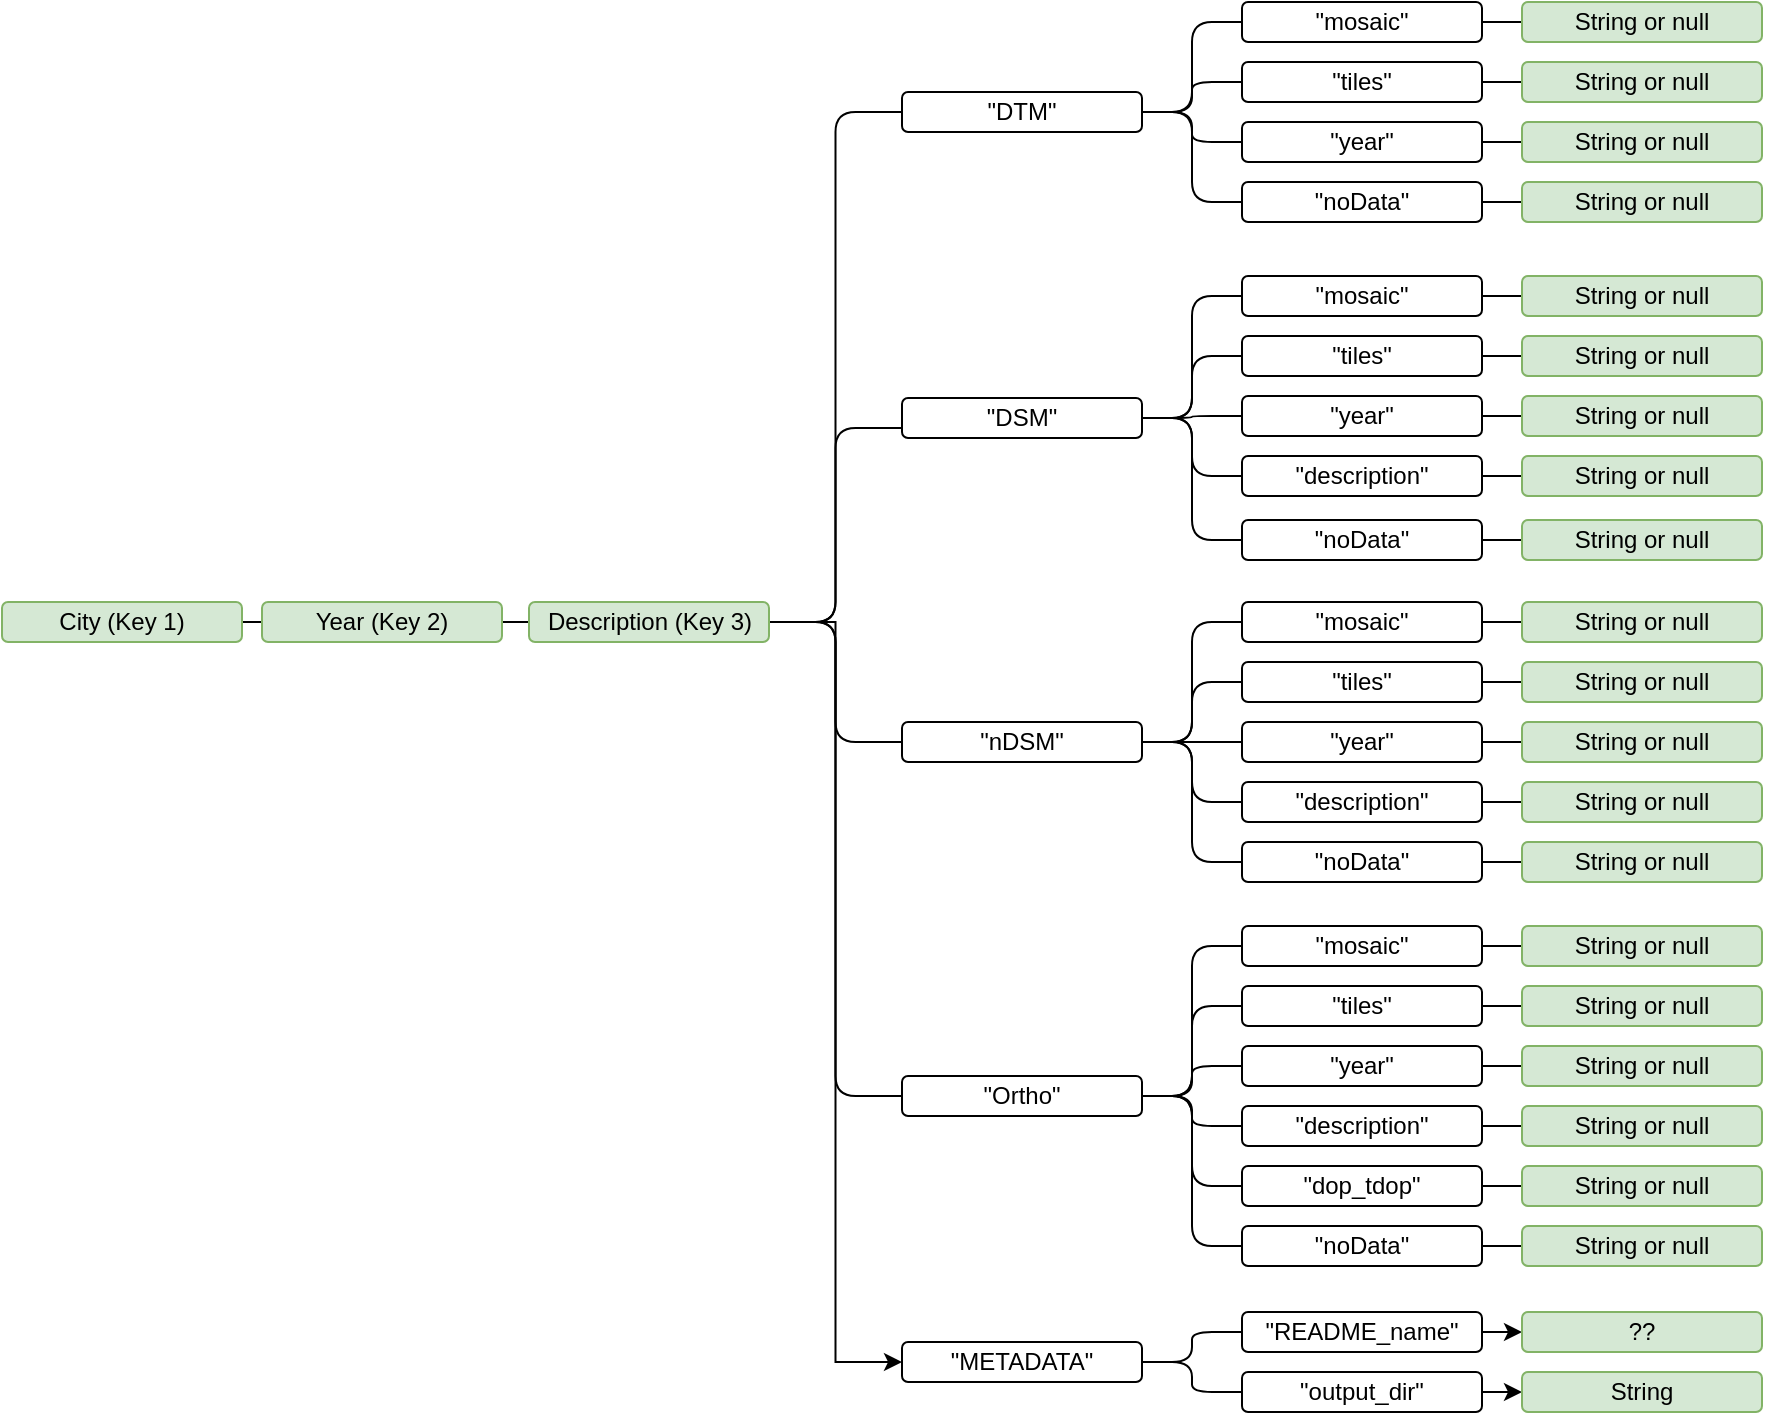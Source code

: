 <mxfile version="21.6.1" type="device">
  <diagram name="Seite-1" id="mloGl1FZkG6j8YJljajt">
    <mxGraphModel dx="1002" dy="1780" grid="1" gridSize="10" guides="1" tooltips="1" connect="1" arrows="1" fold="1" page="1" pageScale="1" pageWidth="827" pageHeight="1169" math="0" shadow="0">
      <root>
        <mxCell id="0" />
        <mxCell id="1" parent="0" />
        <mxCell id="_H1MacVeB-hTNpFYSpCH-32" style="edgeStyle=orthogonalEdgeStyle;orthogonalLoop=1;jettySize=auto;html=1;exitX=1;exitY=0.5;exitDx=0;exitDy=0;entryX=0;entryY=0.5;entryDx=0;entryDy=0;strokeColor=default;curved=1;startArrow=none;startFill=0;endArrow=none;endFill=0;" parent="1" source="_H1MacVeB-hTNpFYSpCH-1" target="_H1MacVeB-hTNpFYSpCH-3" edge="1">
          <mxGeometry relative="1" as="geometry" />
        </mxCell>
        <mxCell id="_H1MacVeB-hTNpFYSpCH-1" value="City (Key 1)" style="rounded=1;whiteSpace=wrap;html=1;strokeColor=#82b366;fillColor=#d5e8d4;" parent="1" vertex="1">
          <mxGeometry x="40" y="180" width="120" height="20" as="geometry" />
        </mxCell>
        <mxCell id="_H1MacVeB-hTNpFYSpCH-33" style="edgeStyle=orthogonalEdgeStyle;orthogonalLoop=1;jettySize=auto;html=1;exitX=1;exitY=0.5;exitDx=0;exitDy=0;entryX=0;entryY=0.5;entryDx=0;entryDy=0;strokeColor=default;endArrow=none;endFill=0;rounded=1;" parent="1" source="_H1MacVeB-hTNpFYSpCH-3" target="_H1MacVeB-hTNpFYSpCH-4" edge="1">
          <mxGeometry relative="1" as="geometry" />
        </mxCell>
        <mxCell id="_H1MacVeB-hTNpFYSpCH-3" value="Year (Key 2)" style="rounded=1;whiteSpace=wrap;html=1;strokeColor=#82b366;fillColor=#d5e8d4;" parent="1" vertex="1">
          <mxGeometry x="170" y="180" width="120" height="20" as="geometry" />
        </mxCell>
        <mxCell id="_H1MacVeB-hTNpFYSpCH-34" style="edgeStyle=orthogonalEdgeStyle;orthogonalLoop=1;jettySize=auto;html=1;exitX=1;exitY=0.5;exitDx=0;exitDy=0;entryX=0;entryY=0.5;entryDx=0;entryDy=0;strokeColor=default;endArrow=none;endFill=0;rounded=1;" parent="1" source="_H1MacVeB-hTNpFYSpCH-4" target="_H1MacVeB-hTNpFYSpCH-5" edge="1">
          <mxGeometry relative="1" as="geometry" />
        </mxCell>
        <mxCell id="_H1MacVeB-hTNpFYSpCH-35" style="edgeStyle=orthogonalEdgeStyle;orthogonalLoop=1;jettySize=auto;html=1;exitX=1;exitY=0.5;exitDx=0;exitDy=0;entryX=0;entryY=0.75;entryDx=0;entryDy=0;strokeColor=default;endArrow=none;endFill=0;rounded=1;" parent="1" source="_H1MacVeB-hTNpFYSpCH-4" target="_H1MacVeB-hTNpFYSpCH-6" edge="1">
          <mxGeometry relative="1" as="geometry" />
        </mxCell>
        <mxCell id="_H1MacVeB-hTNpFYSpCH-36" style="edgeStyle=orthogonalEdgeStyle;orthogonalLoop=1;jettySize=auto;html=1;exitX=1;exitY=0.5;exitDx=0;exitDy=0;entryX=0;entryY=0.5;entryDx=0;entryDy=0;strokeColor=default;endArrow=none;endFill=0;rounded=1;" parent="1" source="_H1MacVeB-hTNpFYSpCH-4" target="_H1MacVeB-hTNpFYSpCH-7" edge="1">
          <mxGeometry relative="1" as="geometry" />
        </mxCell>
        <mxCell id="_H1MacVeB-hTNpFYSpCH-37" style="edgeStyle=orthogonalEdgeStyle;orthogonalLoop=1;jettySize=auto;html=1;exitX=1;exitY=0.5;exitDx=0;exitDy=0;entryX=0;entryY=0.5;entryDx=0;entryDy=0;strokeColor=default;endArrow=none;endFill=0;rounded=1;" parent="1" source="_H1MacVeB-hTNpFYSpCH-4" target="_H1MacVeB-hTNpFYSpCH-8" edge="1">
          <mxGeometry relative="1" as="geometry" />
        </mxCell>
        <mxCell id="Qochi8s055zn3npeWH5I-11" style="edgeStyle=orthogonalEdgeStyle;rounded=0;orthogonalLoop=1;jettySize=auto;html=1;exitX=1;exitY=0.5;exitDx=0;exitDy=0;entryX=0;entryY=0.5;entryDx=0;entryDy=0;" parent="1" source="_H1MacVeB-hTNpFYSpCH-4" target="Qochi8s055zn3npeWH5I-1" edge="1">
          <mxGeometry relative="1" as="geometry" />
        </mxCell>
        <mxCell id="_H1MacVeB-hTNpFYSpCH-4" value="Description (Key 3)" style="rounded=1;whiteSpace=wrap;html=1;strokeColor=#82b366;fillColor=#d5e8d4;" parent="1" vertex="1">
          <mxGeometry x="303.5" y="180" width="120" height="20" as="geometry" />
        </mxCell>
        <mxCell id="_H1MacVeB-hTNpFYSpCH-38" style="edgeStyle=orthogonalEdgeStyle;orthogonalLoop=1;jettySize=auto;html=1;exitX=1;exitY=0.5;exitDx=0;exitDy=0;entryX=0;entryY=0.5;entryDx=0;entryDy=0;strokeColor=default;endArrow=none;endFill=0;rounded=1;" parent="1" source="_H1MacVeB-hTNpFYSpCH-5" target="_H1MacVeB-hTNpFYSpCH-11" edge="1">
          <mxGeometry relative="1" as="geometry" />
        </mxCell>
        <mxCell id="_H1MacVeB-hTNpFYSpCH-39" style="edgeStyle=orthogonalEdgeStyle;orthogonalLoop=1;jettySize=auto;html=1;exitX=1;exitY=0.5;exitDx=0;exitDy=0;entryX=0;entryY=0.5;entryDx=0;entryDy=0;strokeColor=default;endArrow=none;endFill=0;rounded=1;" parent="1" source="_H1MacVeB-hTNpFYSpCH-5" target="_H1MacVeB-hTNpFYSpCH-12" edge="1">
          <mxGeometry relative="1" as="geometry" />
        </mxCell>
        <mxCell id="_H1MacVeB-hTNpFYSpCH-40" style="edgeStyle=orthogonalEdgeStyle;orthogonalLoop=1;jettySize=auto;html=1;exitX=1;exitY=0.5;exitDx=0;exitDy=0;entryX=0;entryY=0.5;entryDx=0;entryDy=0;strokeColor=default;endArrow=none;endFill=0;rounded=1;" parent="1" source="_H1MacVeB-hTNpFYSpCH-5" target="_H1MacVeB-hTNpFYSpCH-13" edge="1">
          <mxGeometry relative="1" as="geometry" />
        </mxCell>
        <mxCell id="HXhDjkl9s9T9HyKSKgx7-106" style="edgeStyle=orthogonalEdgeStyle;rounded=1;orthogonalLoop=1;jettySize=auto;html=1;exitX=1;exitY=0.5;exitDx=0;exitDy=0;entryX=0;entryY=0.5;entryDx=0;entryDy=0;endArrow=none;endFill=0;" parent="1" source="_H1MacVeB-hTNpFYSpCH-5" target="HXhDjkl9s9T9HyKSKgx7-88" edge="1">
          <mxGeometry relative="1" as="geometry" />
        </mxCell>
        <mxCell id="_H1MacVeB-hTNpFYSpCH-5" value="&quot;DTM&quot;" style="rounded=1;whiteSpace=wrap;html=1;strokeColor=default;" parent="1" vertex="1">
          <mxGeometry x="490" y="-75" width="120" height="20" as="geometry" />
        </mxCell>
        <mxCell id="_H1MacVeB-hTNpFYSpCH-41" style="edgeStyle=orthogonalEdgeStyle;orthogonalLoop=1;jettySize=auto;html=1;exitX=1;exitY=0.5;exitDx=0;exitDy=0;entryX=0;entryY=0.5;entryDx=0;entryDy=0;strokeColor=default;endArrow=none;endFill=0;rounded=1;" parent="1" source="_H1MacVeB-hTNpFYSpCH-6" target="_H1MacVeB-hTNpFYSpCH-15" edge="1">
          <mxGeometry relative="1" as="geometry" />
        </mxCell>
        <mxCell id="_H1MacVeB-hTNpFYSpCH-42" style="edgeStyle=orthogonalEdgeStyle;orthogonalLoop=1;jettySize=auto;html=1;exitX=1;exitY=0.5;exitDx=0;exitDy=0;entryX=0;entryY=0.5;entryDx=0;entryDy=0;strokeColor=default;endArrow=none;endFill=0;rounded=1;" parent="1" source="_H1MacVeB-hTNpFYSpCH-6" target="_H1MacVeB-hTNpFYSpCH-16" edge="1">
          <mxGeometry relative="1" as="geometry" />
        </mxCell>
        <mxCell id="_H1MacVeB-hTNpFYSpCH-43" style="edgeStyle=orthogonalEdgeStyle;orthogonalLoop=1;jettySize=auto;html=1;exitX=1;exitY=0.5;exitDx=0;exitDy=0;entryX=0;entryY=0.5;entryDx=0;entryDy=0;strokeColor=default;endArrow=none;endFill=0;rounded=1;" parent="1" source="_H1MacVeB-hTNpFYSpCH-6" target="_H1MacVeB-hTNpFYSpCH-17" edge="1">
          <mxGeometry relative="1" as="geometry" />
        </mxCell>
        <mxCell id="_H1MacVeB-hTNpFYSpCH-44" style="edgeStyle=orthogonalEdgeStyle;orthogonalLoop=1;jettySize=auto;html=1;exitX=1;exitY=0.5;exitDx=0;exitDy=0;entryX=0;entryY=0.5;entryDx=0;entryDy=0;strokeColor=default;endArrow=none;endFill=0;rounded=1;" parent="1" source="_H1MacVeB-hTNpFYSpCH-6" target="_H1MacVeB-hTNpFYSpCH-20" edge="1">
          <mxGeometry relative="1" as="geometry" />
        </mxCell>
        <mxCell id="HXhDjkl9s9T9HyKSKgx7-107" style="edgeStyle=orthogonalEdgeStyle;rounded=1;orthogonalLoop=1;jettySize=auto;html=1;exitX=1;exitY=0.5;exitDx=0;exitDy=0;entryX=0;entryY=0.5;entryDx=0;entryDy=0;endArrow=none;endFill=0;" parent="1" source="_H1MacVeB-hTNpFYSpCH-6" target="HXhDjkl9s9T9HyKSKgx7-92" edge="1">
          <mxGeometry relative="1" as="geometry" />
        </mxCell>
        <mxCell id="_H1MacVeB-hTNpFYSpCH-6" value="&quot;DSM&quot;" style="rounded=1;whiteSpace=wrap;html=1;strokeColor=default;" parent="1" vertex="1">
          <mxGeometry x="490" y="78" width="120" height="20" as="geometry" />
        </mxCell>
        <mxCell id="_H1MacVeB-hTNpFYSpCH-45" style="edgeStyle=orthogonalEdgeStyle;orthogonalLoop=1;jettySize=auto;html=1;exitX=1;exitY=0.5;exitDx=0;exitDy=0;entryX=0;entryY=0.5;entryDx=0;entryDy=0;strokeColor=default;endArrow=none;endFill=0;rounded=1;" parent="1" source="_H1MacVeB-hTNpFYSpCH-7" target="_H1MacVeB-hTNpFYSpCH-21" edge="1">
          <mxGeometry relative="1" as="geometry" />
        </mxCell>
        <mxCell id="_H1MacVeB-hTNpFYSpCH-46" style="edgeStyle=orthogonalEdgeStyle;orthogonalLoop=1;jettySize=auto;html=1;exitX=1;exitY=0.5;exitDx=0;exitDy=0;entryX=0;entryY=0.5;entryDx=0;entryDy=0;strokeColor=default;endArrow=none;endFill=0;rounded=1;" parent="1" source="_H1MacVeB-hTNpFYSpCH-7" target="_H1MacVeB-hTNpFYSpCH-22" edge="1">
          <mxGeometry relative="1" as="geometry" />
        </mxCell>
        <mxCell id="_H1MacVeB-hTNpFYSpCH-47" style="edgeStyle=orthogonalEdgeStyle;orthogonalLoop=1;jettySize=auto;html=1;exitX=1;exitY=0.5;exitDx=0;exitDy=0;entryX=0;entryY=0.5;entryDx=0;entryDy=0;strokeColor=default;endArrow=none;endFill=0;rounded=1;" parent="1" source="_H1MacVeB-hTNpFYSpCH-7" target="_H1MacVeB-hTNpFYSpCH-23" edge="1">
          <mxGeometry relative="1" as="geometry" />
        </mxCell>
        <mxCell id="_H1MacVeB-hTNpFYSpCH-48" style="edgeStyle=orthogonalEdgeStyle;orthogonalLoop=1;jettySize=auto;html=1;exitX=1;exitY=0.5;exitDx=0;exitDy=0;entryX=0;entryY=0.5;entryDx=0;entryDy=0;strokeColor=default;endArrow=none;endFill=0;rounded=1;" parent="1" source="_H1MacVeB-hTNpFYSpCH-7" target="_H1MacVeB-hTNpFYSpCH-24" edge="1">
          <mxGeometry relative="1" as="geometry" />
        </mxCell>
        <mxCell id="HXhDjkl9s9T9HyKSKgx7-108" style="edgeStyle=orthogonalEdgeStyle;rounded=1;orthogonalLoop=1;jettySize=auto;html=1;exitX=1;exitY=0.5;exitDx=0;exitDy=0;entryX=0;entryY=0.5;entryDx=0;entryDy=0;endArrow=none;endFill=0;" parent="1" source="_H1MacVeB-hTNpFYSpCH-7" target="HXhDjkl9s9T9HyKSKgx7-104" edge="1">
          <mxGeometry relative="1" as="geometry" />
        </mxCell>
        <mxCell id="_H1MacVeB-hTNpFYSpCH-7" value="&quot;nDSM&quot;" style="rounded=1;whiteSpace=wrap;html=1;strokeColor=default;" parent="1" vertex="1">
          <mxGeometry x="490" y="240" width="120" height="20" as="geometry" />
        </mxCell>
        <mxCell id="_H1MacVeB-hTNpFYSpCH-49" style="edgeStyle=orthogonalEdgeStyle;orthogonalLoop=1;jettySize=auto;html=1;exitX=1;exitY=0.5;exitDx=0;exitDy=0;entryX=0;entryY=0.5;entryDx=0;entryDy=0;strokeColor=default;endArrow=none;endFill=0;rounded=1;" parent="1" source="_H1MacVeB-hTNpFYSpCH-8" target="_H1MacVeB-hTNpFYSpCH-25" edge="1">
          <mxGeometry relative="1" as="geometry" />
        </mxCell>
        <mxCell id="_H1MacVeB-hTNpFYSpCH-50" style="edgeStyle=orthogonalEdgeStyle;orthogonalLoop=1;jettySize=auto;html=1;exitX=1;exitY=0.5;exitDx=0;exitDy=0;entryX=0;entryY=0.5;entryDx=0;entryDy=0;strokeColor=default;endArrow=none;endFill=0;rounded=1;" parent="1" source="_H1MacVeB-hTNpFYSpCH-8" target="_H1MacVeB-hTNpFYSpCH-26" edge="1">
          <mxGeometry relative="1" as="geometry" />
        </mxCell>
        <mxCell id="_H1MacVeB-hTNpFYSpCH-51" style="edgeStyle=orthogonalEdgeStyle;orthogonalLoop=1;jettySize=auto;html=1;exitX=1;exitY=0.5;exitDx=0;exitDy=0;entryX=0;entryY=0.5;entryDx=0;entryDy=0;strokeColor=default;endArrow=none;endFill=0;rounded=1;" parent="1" source="_H1MacVeB-hTNpFYSpCH-8" target="_H1MacVeB-hTNpFYSpCH-27" edge="1">
          <mxGeometry relative="1" as="geometry" />
        </mxCell>
        <mxCell id="_H1MacVeB-hTNpFYSpCH-52" style="edgeStyle=orthogonalEdgeStyle;orthogonalLoop=1;jettySize=auto;html=1;exitX=1;exitY=0.5;exitDx=0;exitDy=0;entryX=0;entryY=0.5;entryDx=0;entryDy=0;strokeColor=default;endArrow=none;endFill=0;rounded=1;" parent="1" source="_H1MacVeB-hTNpFYSpCH-8" target="_H1MacVeB-hTNpFYSpCH-28" edge="1">
          <mxGeometry relative="1" as="geometry" />
        </mxCell>
        <mxCell id="_H1MacVeB-hTNpFYSpCH-53" style="edgeStyle=orthogonalEdgeStyle;orthogonalLoop=1;jettySize=auto;html=1;exitX=1;exitY=0.5;exitDx=0;exitDy=0;entryX=0;entryY=0.5;entryDx=0;entryDy=0;strokeColor=default;endArrow=none;endFill=0;rounded=1;" parent="1" source="_H1MacVeB-hTNpFYSpCH-8" target="_H1MacVeB-hTNpFYSpCH-29" edge="1">
          <mxGeometry relative="1" as="geometry" />
        </mxCell>
        <mxCell id="HXhDjkl9s9T9HyKSKgx7-109" style="edgeStyle=orthogonalEdgeStyle;rounded=1;orthogonalLoop=1;jettySize=auto;html=1;exitX=1;exitY=0.5;exitDx=0;exitDy=0;entryX=0;entryY=0.5;entryDx=0;entryDy=0;endArrow=none;endFill=0;" parent="1" source="_H1MacVeB-hTNpFYSpCH-8" target="HXhDjkl9s9T9HyKSKgx7-101" edge="1">
          <mxGeometry relative="1" as="geometry" />
        </mxCell>
        <mxCell id="_H1MacVeB-hTNpFYSpCH-8" value="&quot;Ortho&quot;" style="rounded=1;whiteSpace=wrap;html=1;strokeColor=default;" parent="1" vertex="1">
          <mxGeometry x="490" y="417" width="120" height="20" as="geometry" />
        </mxCell>
        <mxCell id="_H1MacVeB-hTNpFYSpCH-72" style="edgeStyle=orthogonalEdgeStyle;rounded=0;orthogonalLoop=1;jettySize=auto;html=1;exitX=1;exitY=0.5;exitDx=0;exitDy=0;entryX=0;entryY=0.5;entryDx=0;entryDy=0;endArrow=none;endFill=0;" parent="1" source="_H1MacVeB-hTNpFYSpCH-11" target="_H1MacVeB-hTNpFYSpCH-54" edge="1">
          <mxGeometry relative="1" as="geometry" />
        </mxCell>
        <mxCell id="_H1MacVeB-hTNpFYSpCH-11" value="&quot;mosaic&quot;" style="rounded=1;whiteSpace=wrap;html=1;strokeColor=default;" parent="1" vertex="1">
          <mxGeometry x="660" y="-120" width="120" height="20" as="geometry" />
        </mxCell>
        <mxCell id="_H1MacVeB-hTNpFYSpCH-73" style="edgeStyle=orthogonalEdgeStyle;rounded=0;orthogonalLoop=1;jettySize=auto;html=1;exitX=1;exitY=0.5;exitDx=0;exitDy=0;entryX=0;entryY=0.5;entryDx=0;entryDy=0;endArrow=none;endFill=0;" parent="1" source="_H1MacVeB-hTNpFYSpCH-12" target="_H1MacVeB-hTNpFYSpCH-55" edge="1">
          <mxGeometry relative="1" as="geometry" />
        </mxCell>
        <mxCell id="_H1MacVeB-hTNpFYSpCH-12" value="&quot;tiles&quot;" style="rounded=1;whiteSpace=wrap;html=1;strokeColor=default;" parent="1" vertex="1">
          <mxGeometry x="660" y="-90" width="120" height="20" as="geometry" />
        </mxCell>
        <mxCell id="_H1MacVeB-hTNpFYSpCH-74" style="edgeStyle=orthogonalEdgeStyle;rounded=0;orthogonalLoop=1;jettySize=auto;html=1;exitX=1;exitY=0.5;exitDx=0;exitDy=0;entryX=0;entryY=0.5;entryDx=0;entryDy=0;endArrow=none;endFill=0;" parent="1" source="_H1MacVeB-hTNpFYSpCH-13" target="_H1MacVeB-hTNpFYSpCH-56" edge="1">
          <mxGeometry relative="1" as="geometry" />
        </mxCell>
        <mxCell id="_H1MacVeB-hTNpFYSpCH-13" value="&quot;year&quot;" style="rounded=1;whiteSpace=wrap;html=1;strokeColor=default;" parent="1" vertex="1">
          <mxGeometry x="660" y="-60" width="120" height="20" as="geometry" />
        </mxCell>
        <mxCell id="_H1MacVeB-hTNpFYSpCH-76" style="edgeStyle=orthogonalEdgeStyle;rounded=0;orthogonalLoop=1;jettySize=auto;html=1;exitX=1;exitY=0.5;exitDx=0;exitDy=0;entryX=0;entryY=0.5;entryDx=0;entryDy=0;endArrow=none;endFill=0;" parent="1" source="_H1MacVeB-hTNpFYSpCH-15" target="_H1MacVeB-hTNpFYSpCH-57" edge="1">
          <mxGeometry relative="1" as="geometry" />
        </mxCell>
        <mxCell id="_H1MacVeB-hTNpFYSpCH-15" value="&quot;mosaic&quot;" style="rounded=1;whiteSpace=wrap;html=1;strokeColor=default;" parent="1" vertex="1">
          <mxGeometry x="660" y="17" width="120" height="20" as="geometry" />
        </mxCell>
        <mxCell id="_H1MacVeB-hTNpFYSpCH-77" style="edgeStyle=orthogonalEdgeStyle;rounded=0;orthogonalLoop=1;jettySize=auto;html=1;exitX=1;exitY=0.5;exitDx=0;exitDy=0;entryX=0;entryY=0.5;entryDx=0;entryDy=0;endArrow=none;endFill=0;" parent="1" source="_H1MacVeB-hTNpFYSpCH-16" target="_H1MacVeB-hTNpFYSpCH-58" edge="1">
          <mxGeometry relative="1" as="geometry" />
        </mxCell>
        <mxCell id="_H1MacVeB-hTNpFYSpCH-16" value="&quot;tiles&quot;" style="rounded=1;whiteSpace=wrap;html=1;strokeColor=default;" parent="1" vertex="1">
          <mxGeometry x="660" y="47" width="120" height="20" as="geometry" />
        </mxCell>
        <mxCell id="_H1MacVeB-hTNpFYSpCH-78" style="edgeStyle=orthogonalEdgeStyle;rounded=0;orthogonalLoop=1;jettySize=auto;html=1;exitX=1;exitY=0.5;exitDx=0;exitDy=0;entryX=0;entryY=0.5;entryDx=0;entryDy=0;endArrow=none;endFill=0;" parent="1" source="_H1MacVeB-hTNpFYSpCH-17" target="_H1MacVeB-hTNpFYSpCH-59" edge="1">
          <mxGeometry relative="1" as="geometry" />
        </mxCell>
        <mxCell id="_H1MacVeB-hTNpFYSpCH-17" value="&quot;year&quot;" style="rounded=1;whiteSpace=wrap;html=1;strokeColor=default;" parent="1" vertex="1">
          <mxGeometry x="660" y="77" width="120" height="20" as="geometry" />
        </mxCell>
        <mxCell id="_H1MacVeB-hTNpFYSpCH-79" style="edgeStyle=orthogonalEdgeStyle;rounded=0;orthogonalLoop=1;jettySize=auto;html=1;exitX=1;exitY=0.5;exitDx=0;exitDy=0;entryX=0;entryY=0.5;entryDx=0;entryDy=0;endArrow=none;endFill=0;" parent="1" source="_H1MacVeB-hTNpFYSpCH-20" target="_H1MacVeB-hTNpFYSpCH-71" edge="1">
          <mxGeometry relative="1" as="geometry" />
        </mxCell>
        <mxCell id="_H1MacVeB-hTNpFYSpCH-20" value="&quot;description&quot;" style="rounded=1;whiteSpace=wrap;html=1;strokeColor=default;" parent="1" vertex="1">
          <mxGeometry x="660" y="107" width="120" height="20" as="geometry" />
        </mxCell>
        <mxCell id="_H1MacVeB-hTNpFYSpCH-80" style="edgeStyle=orthogonalEdgeStyle;rounded=0;orthogonalLoop=1;jettySize=auto;html=1;exitX=1;exitY=0.5;exitDx=0;exitDy=0;entryX=0;entryY=0.5;entryDx=0;entryDy=0;endArrow=none;endFill=0;" parent="1" source="_H1MacVeB-hTNpFYSpCH-21" target="_H1MacVeB-hTNpFYSpCH-60" edge="1">
          <mxGeometry relative="1" as="geometry" />
        </mxCell>
        <mxCell id="_H1MacVeB-hTNpFYSpCH-21" value="&quot;mosaic&quot;" style="rounded=1;whiteSpace=wrap;html=1;strokeColor=default;" parent="1" vertex="1">
          <mxGeometry x="660" y="180" width="120" height="20" as="geometry" />
        </mxCell>
        <mxCell id="_H1MacVeB-hTNpFYSpCH-81" style="edgeStyle=orthogonalEdgeStyle;rounded=0;orthogonalLoop=1;jettySize=auto;html=1;exitX=1;exitY=0.5;exitDx=0;exitDy=0;entryX=0;entryY=0.5;entryDx=0;entryDy=0;endArrow=none;endFill=0;" parent="1" source="_H1MacVeB-hTNpFYSpCH-22" target="_H1MacVeB-hTNpFYSpCH-61" edge="1">
          <mxGeometry relative="1" as="geometry" />
        </mxCell>
        <mxCell id="_H1MacVeB-hTNpFYSpCH-22" value="&quot;tiles&quot;" style="rounded=1;whiteSpace=wrap;html=1;strokeColor=default;" parent="1" vertex="1">
          <mxGeometry x="660" y="210" width="120" height="20" as="geometry" />
        </mxCell>
        <mxCell id="_H1MacVeB-hTNpFYSpCH-82" style="edgeStyle=orthogonalEdgeStyle;rounded=0;orthogonalLoop=1;jettySize=auto;html=1;exitX=1;exitY=0.5;exitDx=0;exitDy=0;entryX=0;entryY=0.5;entryDx=0;entryDy=0;endArrow=none;endFill=0;" parent="1" source="_H1MacVeB-hTNpFYSpCH-23" target="_H1MacVeB-hTNpFYSpCH-62" edge="1">
          <mxGeometry relative="1" as="geometry" />
        </mxCell>
        <mxCell id="_H1MacVeB-hTNpFYSpCH-23" value="&quot;year&quot;" style="rounded=1;whiteSpace=wrap;html=1;strokeColor=default;" parent="1" vertex="1">
          <mxGeometry x="660" y="240" width="120" height="20" as="geometry" />
        </mxCell>
        <mxCell id="_H1MacVeB-hTNpFYSpCH-83" style="edgeStyle=orthogonalEdgeStyle;rounded=0;orthogonalLoop=1;jettySize=auto;html=1;exitX=1;exitY=0.5;exitDx=0;exitDy=0;entryX=0;entryY=0.5;entryDx=0;entryDy=0;endArrow=none;endFill=0;" parent="1" source="_H1MacVeB-hTNpFYSpCH-24" target="_H1MacVeB-hTNpFYSpCH-68" edge="1">
          <mxGeometry relative="1" as="geometry" />
        </mxCell>
        <mxCell id="_H1MacVeB-hTNpFYSpCH-24" value="&quot;description&quot;" style="rounded=1;whiteSpace=wrap;html=1;strokeColor=default;" parent="1" vertex="1">
          <mxGeometry x="660" y="270" width="120" height="20" as="geometry" />
        </mxCell>
        <mxCell id="_H1MacVeB-hTNpFYSpCH-84" style="edgeStyle=orthogonalEdgeStyle;rounded=0;orthogonalLoop=1;jettySize=auto;html=1;exitX=1;exitY=0.5;exitDx=0;exitDy=0;entryX=0;entryY=0.5;entryDx=0;entryDy=0;endArrow=none;endFill=0;" parent="1" source="_H1MacVeB-hTNpFYSpCH-25" target="_H1MacVeB-hTNpFYSpCH-63" edge="1">
          <mxGeometry relative="1" as="geometry" />
        </mxCell>
        <mxCell id="_H1MacVeB-hTNpFYSpCH-25" value="&quot;mosaic&quot;" style="rounded=1;whiteSpace=wrap;html=1;strokeColor=default;" parent="1" vertex="1">
          <mxGeometry x="660" y="342" width="120" height="20" as="geometry" />
        </mxCell>
        <mxCell id="_H1MacVeB-hTNpFYSpCH-85" style="edgeStyle=orthogonalEdgeStyle;rounded=0;orthogonalLoop=1;jettySize=auto;html=1;exitX=1;exitY=0.5;exitDx=0;exitDy=0;entryX=0;entryY=0.5;entryDx=0;entryDy=0;endArrow=none;endFill=0;" parent="1" source="_H1MacVeB-hTNpFYSpCH-26" target="_H1MacVeB-hTNpFYSpCH-64" edge="1">
          <mxGeometry relative="1" as="geometry" />
        </mxCell>
        <mxCell id="_H1MacVeB-hTNpFYSpCH-26" value="&quot;tiles&quot;" style="rounded=1;whiteSpace=wrap;html=1;strokeColor=default;" parent="1" vertex="1">
          <mxGeometry x="660" y="372" width="120" height="20" as="geometry" />
        </mxCell>
        <mxCell id="_H1MacVeB-hTNpFYSpCH-86" style="edgeStyle=orthogonalEdgeStyle;rounded=0;orthogonalLoop=1;jettySize=auto;html=1;exitX=1;exitY=0.5;exitDx=0;exitDy=0;entryX=0;entryY=0.5;entryDx=0;entryDy=0;endArrow=none;endFill=0;" parent="1" source="_H1MacVeB-hTNpFYSpCH-27" target="_H1MacVeB-hTNpFYSpCH-65" edge="1">
          <mxGeometry relative="1" as="geometry" />
        </mxCell>
        <mxCell id="_H1MacVeB-hTNpFYSpCH-27" value="&quot;year&quot;" style="rounded=1;whiteSpace=wrap;html=1;strokeColor=default;" parent="1" vertex="1">
          <mxGeometry x="660" y="402" width="120" height="20" as="geometry" />
        </mxCell>
        <mxCell id="_H1MacVeB-hTNpFYSpCH-87" style="edgeStyle=orthogonalEdgeStyle;rounded=0;orthogonalLoop=1;jettySize=auto;html=1;exitX=1;exitY=0.5;exitDx=0;exitDy=0;entryX=0;entryY=0.5;entryDx=0;entryDy=0;endArrow=none;endFill=0;" parent="1" source="_H1MacVeB-hTNpFYSpCH-28" target="_H1MacVeB-hTNpFYSpCH-66" edge="1">
          <mxGeometry relative="1" as="geometry" />
        </mxCell>
        <mxCell id="_H1MacVeB-hTNpFYSpCH-28" value="&quot;description&quot;" style="rounded=1;whiteSpace=wrap;html=1;strokeColor=default;" parent="1" vertex="1">
          <mxGeometry x="660" y="432" width="120" height="20" as="geometry" />
        </mxCell>
        <mxCell id="_H1MacVeB-hTNpFYSpCH-89" style="edgeStyle=orthogonalEdgeStyle;rounded=0;orthogonalLoop=1;jettySize=auto;html=1;exitX=1;exitY=0.5;exitDx=0;exitDy=0;entryX=0;entryY=0.5;entryDx=0;entryDy=0;endArrow=none;endFill=0;" parent="1" source="_H1MacVeB-hTNpFYSpCH-29" target="_H1MacVeB-hTNpFYSpCH-67" edge="1">
          <mxGeometry relative="1" as="geometry" />
        </mxCell>
        <mxCell id="_H1MacVeB-hTNpFYSpCH-29" value="&quot;dop_tdop&quot;" style="rounded=1;whiteSpace=wrap;html=1;strokeColor=default;" parent="1" vertex="1">
          <mxGeometry x="660" y="462" width="120" height="20" as="geometry" />
        </mxCell>
        <mxCell id="_H1MacVeB-hTNpFYSpCH-54" value="String or null" style="rounded=1;whiteSpace=wrap;html=1;strokeColor=#82b366;fillColor=#d5e8d4;" parent="1" vertex="1">
          <mxGeometry x="800" y="-120" width="120" height="20" as="geometry" />
        </mxCell>
        <mxCell id="_H1MacVeB-hTNpFYSpCH-55" value="String or null" style="rounded=1;whiteSpace=wrap;html=1;strokeColor=#82b366;fillColor=#d5e8d4;" parent="1" vertex="1">
          <mxGeometry x="800" y="-90" width="120" height="20" as="geometry" />
        </mxCell>
        <mxCell id="_H1MacVeB-hTNpFYSpCH-56" value="String or null" style="rounded=1;whiteSpace=wrap;html=1;strokeColor=#82b366;fillColor=#d5e8d4;" parent="1" vertex="1">
          <mxGeometry x="800" y="-60" width="120" height="20" as="geometry" />
        </mxCell>
        <mxCell id="_H1MacVeB-hTNpFYSpCH-57" value="String or null" style="rounded=1;whiteSpace=wrap;html=1;strokeColor=#82b366;fillColor=#d5e8d4;" parent="1" vertex="1">
          <mxGeometry x="800" y="17" width="120" height="20" as="geometry" />
        </mxCell>
        <mxCell id="_H1MacVeB-hTNpFYSpCH-58" value="String or null" style="rounded=1;whiteSpace=wrap;html=1;strokeColor=#82b366;fillColor=#d5e8d4;" parent="1" vertex="1">
          <mxGeometry x="800" y="47" width="120" height="20" as="geometry" />
        </mxCell>
        <mxCell id="_H1MacVeB-hTNpFYSpCH-59" value="String or null" style="rounded=1;whiteSpace=wrap;html=1;strokeColor=#82b366;fillColor=#d5e8d4;" parent="1" vertex="1">
          <mxGeometry x="800" y="77" width="120" height="20" as="geometry" />
        </mxCell>
        <mxCell id="_H1MacVeB-hTNpFYSpCH-60" value="String or null" style="rounded=1;whiteSpace=wrap;html=1;strokeColor=#82b366;fillColor=#d5e8d4;" parent="1" vertex="1">
          <mxGeometry x="800" y="180" width="120" height="20" as="geometry" />
        </mxCell>
        <mxCell id="_H1MacVeB-hTNpFYSpCH-61" value="String or null" style="rounded=1;whiteSpace=wrap;html=1;strokeColor=#82b366;fillColor=#d5e8d4;" parent="1" vertex="1">
          <mxGeometry x="800" y="210" width="120" height="20" as="geometry" />
        </mxCell>
        <mxCell id="_H1MacVeB-hTNpFYSpCH-62" value="String or null" style="rounded=1;whiteSpace=wrap;html=1;strokeColor=#82b366;fillColor=#d5e8d4;" parent="1" vertex="1">
          <mxGeometry x="800" y="240" width="120" height="20" as="geometry" />
        </mxCell>
        <mxCell id="_H1MacVeB-hTNpFYSpCH-63" value="String or null" style="rounded=1;whiteSpace=wrap;html=1;strokeColor=#82b366;fillColor=#d5e8d4;" parent="1" vertex="1">
          <mxGeometry x="800" y="342" width="120" height="20" as="geometry" />
        </mxCell>
        <mxCell id="_H1MacVeB-hTNpFYSpCH-64" value="String or null" style="rounded=1;whiteSpace=wrap;html=1;strokeColor=#82b366;fillColor=#d5e8d4;" parent="1" vertex="1">
          <mxGeometry x="800" y="372" width="120" height="20" as="geometry" />
        </mxCell>
        <mxCell id="_H1MacVeB-hTNpFYSpCH-65" value="String or null" style="rounded=1;whiteSpace=wrap;html=1;strokeColor=#82b366;fillColor=#d5e8d4;" parent="1" vertex="1">
          <mxGeometry x="800" y="402" width="120" height="20" as="geometry" />
        </mxCell>
        <mxCell id="_H1MacVeB-hTNpFYSpCH-66" value="String or null" style="rounded=1;whiteSpace=wrap;html=1;strokeColor=#82b366;fillColor=#d5e8d4;" parent="1" vertex="1">
          <mxGeometry x="800" y="432" width="120" height="20" as="geometry" />
        </mxCell>
        <mxCell id="_H1MacVeB-hTNpFYSpCH-67" value="String or null" style="rounded=1;whiteSpace=wrap;html=1;strokeColor=#82b366;fillColor=#d5e8d4;" parent="1" vertex="1">
          <mxGeometry x="800" y="462" width="120" height="20" as="geometry" />
        </mxCell>
        <mxCell id="_H1MacVeB-hTNpFYSpCH-68" value="String or null" style="rounded=1;whiteSpace=wrap;html=1;strokeColor=#82b366;fillColor=#d5e8d4;" parent="1" vertex="1">
          <mxGeometry x="800" y="270" width="120" height="20" as="geometry" />
        </mxCell>
        <mxCell id="_H1MacVeB-hTNpFYSpCH-71" value="String or null" style="rounded=1;whiteSpace=wrap;html=1;strokeColor=#82b366;fillColor=#d5e8d4;" parent="1" vertex="1">
          <mxGeometry x="800" y="107" width="120" height="20" as="geometry" />
        </mxCell>
        <mxCell id="Qochi8s055zn3npeWH5I-7" style="edgeStyle=orthogonalEdgeStyle;rounded=1;orthogonalLoop=1;jettySize=auto;html=1;exitX=1;exitY=0.5;exitDx=0;exitDy=0;entryX=0;entryY=0.5;entryDx=0;entryDy=0;endArrow=none;endFill=0;" parent="1" source="Qochi8s055zn3npeWH5I-1" target="Qochi8s055zn3npeWH5I-3" edge="1">
          <mxGeometry relative="1" as="geometry" />
        </mxCell>
        <mxCell id="Qochi8s055zn3npeWH5I-8" style="edgeStyle=orthogonalEdgeStyle;rounded=1;orthogonalLoop=1;jettySize=auto;html=1;exitX=1;exitY=0.5;exitDx=0;exitDy=0;entryX=0;entryY=0.5;entryDx=0;entryDy=0;endArrow=none;endFill=0;" parent="1" source="Qochi8s055zn3npeWH5I-1" target="Qochi8s055zn3npeWH5I-2" edge="1">
          <mxGeometry relative="1" as="geometry" />
        </mxCell>
        <mxCell id="Qochi8s055zn3npeWH5I-1" value="&quot;METADATA&quot;" style="rounded=1;whiteSpace=wrap;html=1;strokeColor=default;" parent="1" vertex="1">
          <mxGeometry x="490" y="550" width="120" height="20" as="geometry" />
        </mxCell>
        <mxCell id="Qochi8s055zn3npeWH5I-10" style="edgeStyle=orthogonalEdgeStyle;rounded=0;orthogonalLoop=1;jettySize=auto;html=1;exitX=1;exitY=0.5;exitDx=0;exitDy=0;entryX=0;entryY=0.5;entryDx=0;entryDy=0;" parent="1" source="Qochi8s055zn3npeWH5I-2" target="Qochi8s055zn3npeWH5I-5" edge="1">
          <mxGeometry relative="1" as="geometry" />
        </mxCell>
        <mxCell id="Qochi8s055zn3npeWH5I-2" value="&quot;output_dir&quot;" style="rounded=1;whiteSpace=wrap;html=1;strokeColor=default;" parent="1" vertex="1">
          <mxGeometry x="660" y="565" width="120" height="20" as="geometry" />
        </mxCell>
        <mxCell id="Qochi8s055zn3npeWH5I-9" style="edgeStyle=orthogonalEdgeStyle;rounded=0;orthogonalLoop=1;jettySize=auto;html=1;exitX=1;exitY=0.5;exitDx=0;exitDy=0;entryX=0;entryY=0.5;entryDx=0;entryDy=0;" parent="1" source="Qochi8s055zn3npeWH5I-3" target="Qochi8s055zn3npeWH5I-4" edge="1">
          <mxGeometry relative="1" as="geometry" />
        </mxCell>
        <mxCell id="Qochi8s055zn3npeWH5I-3" value="&quot;README_name&quot;" style="rounded=1;whiteSpace=wrap;html=1;strokeColor=default;" parent="1" vertex="1">
          <mxGeometry x="660" y="535" width="120" height="20" as="geometry" />
        </mxCell>
        <mxCell id="Qochi8s055zn3npeWH5I-4" value="??" style="rounded=1;whiteSpace=wrap;html=1;strokeColor=#82b366;fillColor=#d5e8d4;" parent="1" vertex="1">
          <mxGeometry x="800" y="535" width="120" height="20" as="geometry" />
        </mxCell>
        <mxCell id="Qochi8s055zn3npeWH5I-5" value="String" style="rounded=1;whiteSpace=wrap;html=1;strokeColor=#82b366;fillColor=#d5e8d4;" parent="1" vertex="1">
          <mxGeometry x="800" y="565" width="120" height="20" as="geometry" />
        </mxCell>
        <mxCell id="HXhDjkl9s9T9HyKSKgx7-90" style="edgeStyle=orthogonalEdgeStyle;rounded=0;orthogonalLoop=1;jettySize=auto;html=1;exitX=1;exitY=0.5;exitDx=0;exitDy=0;entryX=0;entryY=0.5;entryDx=0;entryDy=0;endArrow=none;endFill=0;" parent="1" source="HXhDjkl9s9T9HyKSKgx7-88" target="HXhDjkl9s9T9HyKSKgx7-89" edge="1">
          <mxGeometry relative="1" as="geometry" />
        </mxCell>
        <mxCell id="HXhDjkl9s9T9HyKSKgx7-88" value="&quot;noData&quot;" style="rounded=1;whiteSpace=wrap;html=1;strokeColor=default;" parent="1" vertex="1">
          <mxGeometry x="660" y="-30" width="120" height="20" as="geometry" />
        </mxCell>
        <mxCell id="HXhDjkl9s9T9HyKSKgx7-89" value="String or null" style="rounded=1;whiteSpace=wrap;html=1;strokeColor=#82b366;fillColor=#d5e8d4;" parent="1" vertex="1">
          <mxGeometry x="800" y="-30" width="120" height="20" as="geometry" />
        </mxCell>
        <mxCell id="HXhDjkl9s9T9HyKSKgx7-91" style="edgeStyle=orthogonalEdgeStyle;rounded=0;orthogonalLoop=1;jettySize=auto;html=1;exitX=1;exitY=0.5;exitDx=0;exitDy=0;entryX=0;entryY=0.5;entryDx=0;entryDy=0;endArrow=none;endFill=0;" parent="1" source="HXhDjkl9s9T9HyKSKgx7-92" target="HXhDjkl9s9T9HyKSKgx7-93" edge="1">
          <mxGeometry relative="1" as="geometry" />
        </mxCell>
        <mxCell id="HXhDjkl9s9T9HyKSKgx7-92" value="&quot;noData&quot;" style="rounded=1;whiteSpace=wrap;html=1;strokeColor=default;" parent="1" vertex="1">
          <mxGeometry x="660" y="139" width="120" height="20" as="geometry" />
        </mxCell>
        <mxCell id="HXhDjkl9s9T9HyKSKgx7-93" value="String or null" style="rounded=1;whiteSpace=wrap;html=1;strokeColor=#82b366;fillColor=#d5e8d4;" parent="1" vertex="1">
          <mxGeometry x="800" y="139" width="120" height="20" as="geometry" />
        </mxCell>
        <mxCell id="HXhDjkl9s9T9HyKSKgx7-94" style="edgeStyle=orthogonalEdgeStyle;rounded=0;orthogonalLoop=1;jettySize=auto;html=1;exitX=1;exitY=0.5;exitDx=0;exitDy=0;entryX=0;entryY=0.5;entryDx=0;entryDy=0;endArrow=none;endFill=0;" parent="1" edge="1">
          <mxGeometry relative="1" as="geometry">
            <mxPoint x="780" y="340" as="sourcePoint" />
          </mxGeometry>
        </mxCell>
        <mxCell id="HXhDjkl9s9T9HyKSKgx7-100" style="edgeStyle=orthogonalEdgeStyle;rounded=0;orthogonalLoop=1;jettySize=auto;html=1;exitX=1;exitY=0.5;exitDx=0;exitDy=0;entryX=0;entryY=0.5;entryDx=0;entryDy=0;endArrow=none;endFill=0;" parent="1" source="HXhDjkl9s9T9HyKSKgx7-101" target="HXhDjkl9s9T9HyKSKgx7-102" edge="1">
          <mxGeometry relative="1" as="geometry" />
        </mxCell>
        <mxCell id="HXhDjkl9s9T9HyKSKgx7-101" value="&quot;noData&quot;" style="rounded=1;whiteSpace=wrap;html=1;strokeColor=default;" parent="1" vertex="1">
          <mxGeometry x="660" y="492" width="120" height="20" as="geometry" />
        </mxCell>
        <mxCell id="HXhDjkl9s9T9HyKSKgx7-102" value="String or null" style="rounded=1;whiteSpace=wrap;html=1;strokeColor=#82b366;fillColor=#d5e8d4;" parent="1" vertex="1">
          <mxGeometry x="800" y="492" width="120" height="20" as="geometry" />
        </mxCell>
        <mxCell id="HXhDjkl9s9T9HyKSKgx7-110" style="edgeStyle=orthogonalEdgeStyle;rounded=0;orthogonalLoop=1;jettySize=auto;html=1;exitX=1;exitY=0.5;exitDx=0;exitDy=0;entryX=0;entryY=0.5;entryDx=0;entryDy=0;endArrow=none;endFill=0;" parent="1" source="HXhDjkl9s9T9HyKSKgx7-104" target="HXhDjkl9s9T9HyKSKgx7-105" edge="1">
          <mxGeometry relative="1" as="geometry" />
        </mxCell>
        <mxCell id="HXhDjkl9s9T9HyKSKgx7-104" value="&quot;noData&quot;" style="rounded=1;whiteSpace=wrap;html=1;strokeColor=default;" parent="1" vertex="1">
          <mxGeometry x="660" y="300" width="120" height="20" as="geometry" />
        </mxCell>
        <mxCell id="HXhDjkl9s9T9HyKSKgx7-105" value="String or null" style="rounded=1;whiteSpace=wrap;html=1;strokeColor=#82b366;fillColor=#d5e8d4;" parent="1" vertex="1">
          <mxGeometry x="800" y="300" width="120" height="20" as="geometry" />
        </mxCell>
      </root>
    </mxGraphModel>
  </diagram>
</mxfile>
